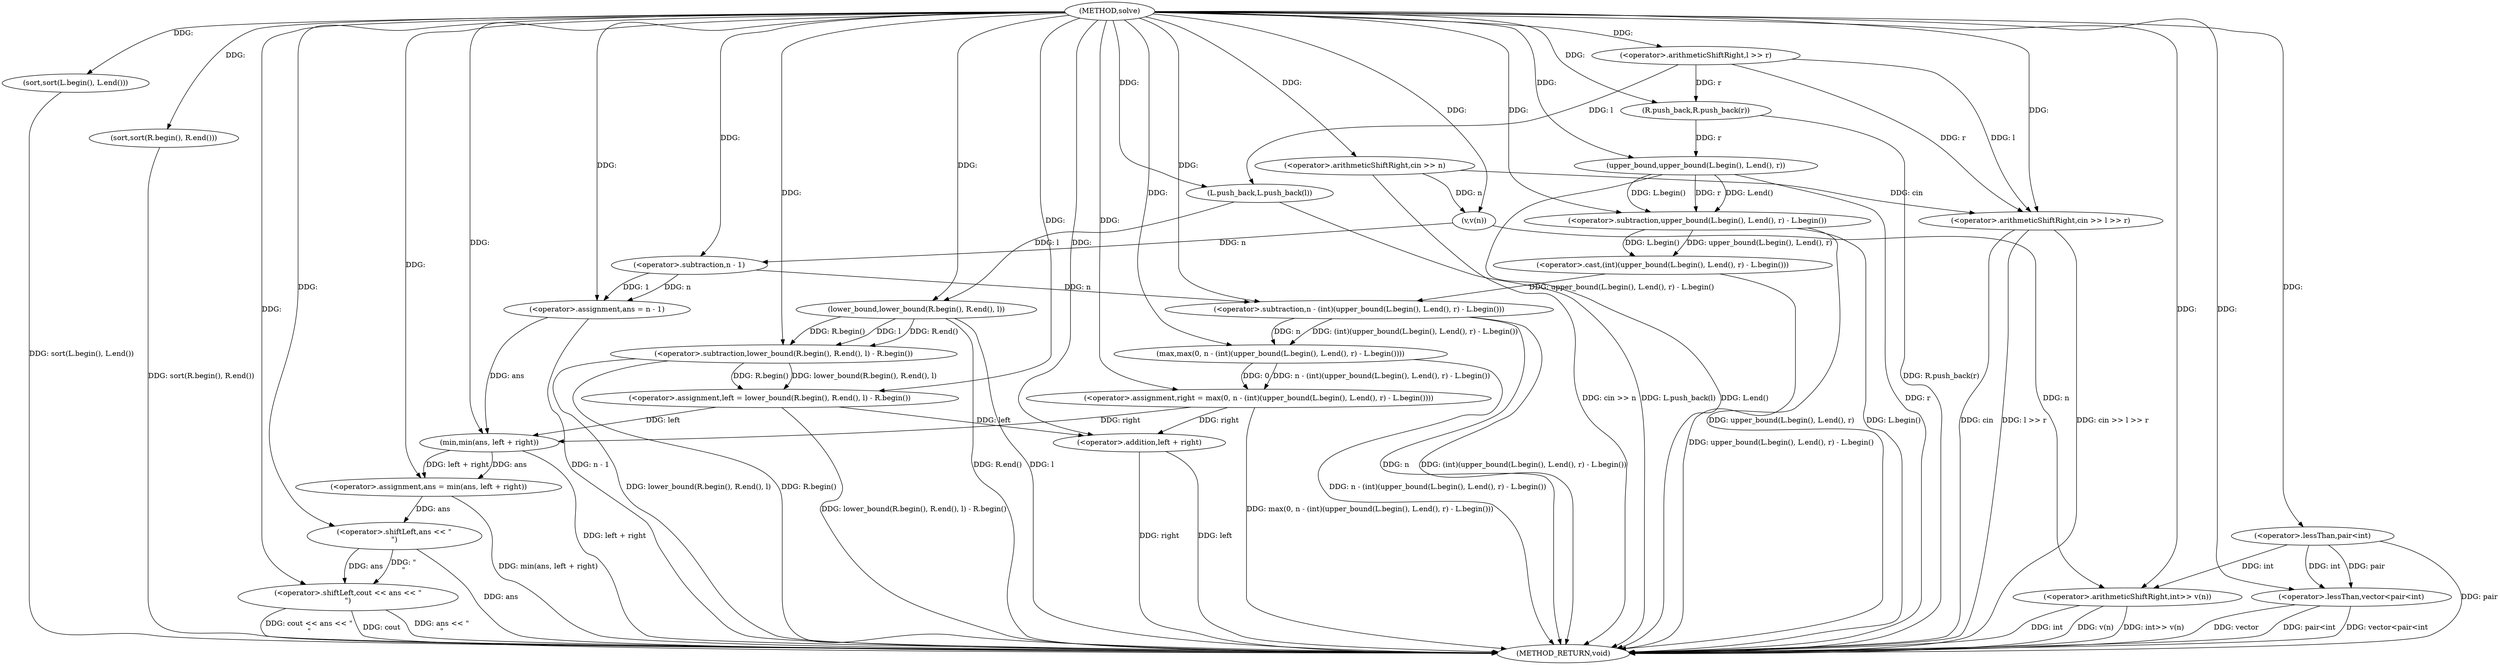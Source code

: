 digraph "solve" {  
"1000101" [label = "(METHOD,solve)" ]
"1000178" [label = "(METHOD_RETURN,void)" ]
"1000106" [label = "(<operator>.arithmeticShiftRight,cin >> n)" ]
"1000129" [label = "(sort,sort(L.begin(), L.end()))" ]
"1000132" [label = "(sort,sort(R.begin(), R.end()))" ]
"1000136" [label = "(<operator>.assignment,ans = n - 1)" ]
"1000173" [label = "(<operator>.shiftLeft,cout << ans << \"\n\")" ]
"1000110" [label = "(<operator>.lessThan,vector<pair<int)" ]
"1000115" [label = "(<operator>.arithmeticShiftRight,int>> v(n))" ]
"1000120" [label = "(<operator>.arithmeticShiftRight,cin >> l >> r)" ]
"1000125" [label = "(L.push_back,L.push_back(l))" ]
"1000127" [label = "(R.push_back,R.push_back(r))" ]
"1000143" [label = "(<operator>.assignment,left = lower_bound(R.begin(), R.end(), l) - R.begin())" ]
"1000152" [label = "(<operator>.assignment,right = max(0, n - (int)(upper_bound(L.begin(), L.end(), r) - L.begin())))" ]
"1000166" [label = "(<operator>.assignment,ans = min(ans, left + right))" ]
"1000138" [label = "(<operator>.subtraction,n - 1)" ]
"1000175" [label = "(<operator>.shiftLeft,ans << \"\n\")" ]
"1000112" [label = "(<operator>.lessThan,pair<int)" ]
"1000117" [label = "(v,v(n))" ]
"1000122" [label = "(<operator>.arithmeticShiftRight,l >> r)" ]
"1000145" [label = "(<operator>.subtraction,lower_bound(R.begin(), R.end(), l) - R.begin())" ]
"1000154" [label = "(max,max(0, n - (int)(upper_bound(L.begin(), L.end(), r) - L.begin())))" ]
"1000168" [label = "(min,min(ans, left + right))" ]
"1000146" [label = "(lower_bound,lower_bound(R.begin(), R.end(), l))" ]
"1000156" [label = "(<operator>.subtraction,n - (int)(upper_bound(L.begin(), L.end(), r) - L.begin()))" ]
"1000170" [label = "(<operator>.addition,left + right)" ]
"1000158" [label = "(<operator>.cast,(int)(upper_bound(L.begin(), L.end(), r) - L.begin()))" ]
"1000160" [label = "(<operator>.subtraction,upper_bound(L.begin(), L.end(), r) - L.begin())" ]
"1000161" [label = "(upper_bound,upper_bound(L.begin(), L.end(), r))" ]
  "1000106" -> "1000178"  [ label = "DDG: cin >> n"] 
  "1000110" -> "1000178"  [ label = "DDG: pair<int"] 
  "1000110" -> "1000178"  [ label = "DDG: vector<pair<int"] 
  "1000115" -> "1000178"  [ label = "DDG: int"] 
  "1000115" -> "1000178"  [ label = "DDG: v(n)"] 
  "1000115" -> "1000178"  [ label = "DDG: int>> v(n)"] 
  "1000120" -> "1000178"  [ label = "DDG: cin"] 
  "1000120" -> "1000178"  [ label = "DDG: l >> r"] 
  "1000120" -> "1000178"  [ label = "DDG: cin >> l >> r"] 
  "1000125" -> "1000178"  [ label = "DDG: L.push_back(l)"] 
  "1000127" -> "1000178"  [ label = "DDG: R.push_back(r)"] 
  "1000129" -> "1000178"  [ label = "DDG: sort(L.begin(), L.end())"] 
  "1000132" -> "1000178"  [ label = "DDG: sort(R.begin(), R.end())"] 
  "1000136" -> "1000178"  [ label = "DDG: n - 1"] 
  "1000146" -> "1000178"  [ label = "DDG: R.end()"] 
  "1000146" -> "1000178"  [ label = "DDG: l"] 
  "1000145" -> "1000178"  [ label = "DDG: lower_bound(R.begin(), R.end(), l)"] 
  "1000145" -> "1000178"  [ label = "DDG: R.begin()"] 
  "1000143" -> "1000178"  [ label = "DDG: lower_bound(R.begin(), R.end(), l) - R.begin()"] 
  "1000156" -> "1000178"  [ label = "DDG: n"] 
  "1000161" -> "1000178"  [ label = "DDG: L.end()"] 
  "1000161" -> "1000178"  [ label = "DDG: r"] 
  "1000160" -> "1000178"  [ label = "DDG: upper_bound(L.begin(), L.end(), r)"] 
  "1000160" -> "1000178"  [ label = "DDG: L.begin()"] 
  "1000158" -> "1000178"  [ label = "DDG: upper_bound(L.begin(), L.end(), r) - L.begin()"] 
  "1000156" -> "1000178"  [ label = "DDG: (int)(upper_bound(L.begin(), L.end(), r) - L.begin())"] 
  "1000154" -> "1000178"  [ label = "DDG: n - (int)(upper_bound(L.begin(), L.end(), r) - L.begin())"] 
  "1000152" -> "1000178"  [ label = "DDG: max(0, n - (int)(upper_bound(L.begin(), L.end(), r) - L.begin()))"] 
  "1000170" -> "1000178"  [ label = "DDG: left"] 
  "1000170" -> "1000178"  [ label = "DDG: right"] 
  "1000168" -> "1000178"  [ label = "DDG: left + right"] 
  "1000166" -> "1000178"  [ label = "DDG: min(ans, left + right)"] 
  "1000175" -> "1000178"  [ label = "DDG: ans"] 
  "1000173" -> "1000178"  [ label = "DDG: ans << \"\n\""] 
  "1000173" -> "1000178"  [ label = "DDG: cout << ans << \"\n\""] 
  "1000112" -> "1000178"  [ label = "DDG: pair"] 
  "1000110" -> "1000178"  [ label = "DDG: vector"] 
  "1000173" -> "1000178"  [ label = "DDG: cout"] 
  "1000138" -> "1000136"  [ label = "DDG: n"] 
  "1000138" -> "1000136"  [ label = "DDG: 1"] 
  "1000101" -> "1000106"  [ label = "DDG: "] 
  "1000101" -> "1000129"  [ label = "DDG: "] 
  "1000101" -> "1000132"  [ label = "DDG: "] 
  "1000101" -> "1000136"  [ label = "DDG: "] 
  "1000145" -> "1000143"  [ label = "DDG: lower_bound(R.begin(), R.end(), l)"] 
  "1000145" -> "1000143"  [ label = "DDG: R.begin()"] 
  "1000154" -> "1000152"  [ label = "DDG: 0"] 
  "1000154" -> "1000152"  [ label = "DDG: n - (int)(upper_bound(L.begin(), L.end(), r) - L.begin())"] 
  "1000168" -> "1000166"  [ label = "DDG: left + right"] 
  "1000168" -> "1000166"  [ label = "DDG: ans"] 
  "1000101" -> "1000173"  [ label = "DDG: "] 
  "1000175" -> "1000173"  [ label = "DDG: ans"] 
  "1000175" -> "1000173"  [ label = "DDG: \"\n\""] 
  "1000101" -> "1000110"  [ label = "DDG: "] 
  "1000112" -> "1000110"  [ label = "DDG: pair"] 
  "1000112" -> "1000110"  [ label = "DDG: int"] 
  "1000112" -> "1000115"  [ label = "DDG: int"] 
  "1000101" -> "1000115"  [ label = "DDG: "] 
  "1000117" -> "1000115"  [ label = "DDG: n"] 
  "1000106" -> "1000120"  [ label = "DDG: cin"] 
  "1000101" -> "1000120"  [ label = "DDG: "] 
  "1000122" -> "1000120"  [ label = "DDG: l"] 
  "1000122" -> "1000120"  [ label = "DDG: r"] 
  "1000122" -> "1000125"  [ label = "DDG: l"] 
  "1000101" -> "1000125"  [ label = "DDG: "] 
  "1000122" -> "1000127"  [ label = "DDG: r"] 
  "1000101" -> "1000127"  [ label = "DDG: "] 
  "1000117" -> "1000138"  [ label = "DDG: n"] 
  "1000101" -> "1000138"  [ label = "DDG: "] 
  "1000101" -> "1000143"  [ label = "DDG: "] 
  "1000101" -> "1000152"  [ label = "DDG: "] 
  "1000101" -> "1000166"  [ label = "DDG: "] 
  "1000166" -> "1000175"  [ label = "DDG: ans"] 
  "1000101" -> "1000175"  [ label = "DDG: "] 
  "1000101" -> "1000112"  [ label = "DDG: "] 
  "1000106" -> "1000117"  [ label = "DDG: n"] 
  "1000101" -> "1000117"  [ label = "DDG: "] 
  "1000101" -> "1000122"  [ label = "DDG: "] 
  "1000146" -> "1000145"  [ label = "DDG: R.end()"] 
  "1000146" -> "1000145"  [ label = "DDG: R.begin()"] 
  "1000146" -> "1000145"  [ label = "DDG: l"] 
  "1000101" -> "1000145"  [ label = "DDG: "] 
  "1000101" -> "1000154"  [ label = "DDG: "] 
  "1000156" -> "1000154"  [ label = "DDG: n"] 
  "1000156" -> "1000154"  [ label = "DDG: (int)(upper_bound(L.begin(), L.end(), r) - L.begin())"] 
  "1000136" -> "1000168"  [ label = "DDG: ans"] 
  "1000101" -> "1000168"  [ label = "DDG: "] 
  "1000143" -> "1000168"  [ label = "DDG: left"] 
  "1000152" -> "1000168"  [ label = "DDG: right"] 
  "1000101" -> "1000146"  [ label = "DDG: "] 
  "1000125" -> "1000146"  [ label = "DDG: l"] 
  "1000138" -> "1000156"  [ label = "DDG: n"] 
  "1000101" -> "1000156"  [ label = "DDG: "] 
  "1000158" -> "1000156"  [ label = "DDG: upper_bound(L.begin(), L.end(), r) - L.begin()"] 
  "1000143" -> "1000170"  [ label = "DDG: left"] 
  "1000101" -> "1000170"  [ label = "DDG: "] 
  "1000152" -> "1000170"  [ label = "DDG: right"] 
  "1000160" -> "1000158"  [ label = "DDG: upper_bound(L.begin(), L.end(), r)"] 
  "1000160" -> "1000158"  [ label = "DDG: L.begin()"] 
  "1000161" -> "1000160"  [ label = "DDG: L.end()"] 
  "1000161" -> "1000160"  [ label = "DDG: L.begin()"] 
  "1000161" -> "1000160"  [ label = "DDG: r"] 
  "1000101" -> "1000160"  [ label = "DDG: "] 
  "1000101" -> "1000161"  [ label = "DDG: "] 
  "1000127" -> "1000161"  [ label = "DDG: r"] 
}
